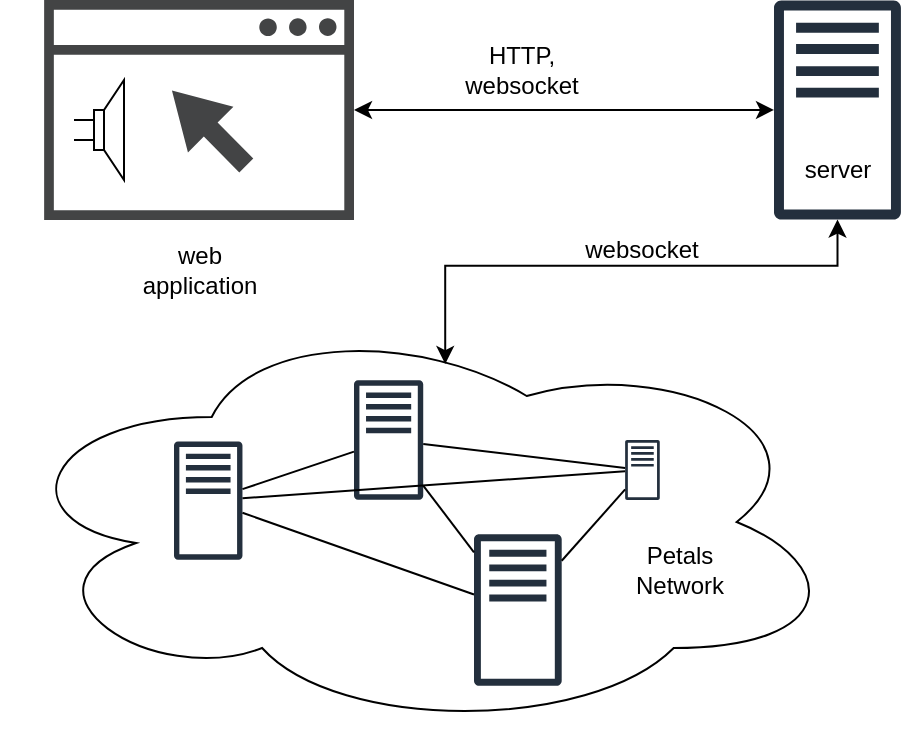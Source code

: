 <mxfile version="21.2.8" type="device" pages="4">
  <diagram name="interactive_agent" id="QBkfYE7tcayN_wwtel-I">
    <mxGraphModel dx="1434" dy="836" grid="1" gridSize="10" guides="1" tooltips="1" connect="1" arrows="1" fold="1" page="1" pageScale="1" pageWidth="1169" pageHeight="827" math="0" shadow="0">
      <root>
        <mxCell id="0" />
        <mxCell id="1" parent="0" />
        <mxCell id="tEsb7tDBGiYdi8axwtda-18" style="edgeStyle=orthogonalEdgeStyle;rounded=0;orthogonalLoop=1;jettySize=auto;html=1;startArrow=classic;startFill=1;" parent="1" source="tEsb7tDBGiYdi8axwtda-1" target="tEsb7tDBGiYdi8axwtda-6" edge="1">
          <mxGeometry relative="1" as="geometry" />
        </mxCell>
        <mxCell id="tEsb7tDBGiYdi8axwtda-1" value="" style="sketch=0;pointerEvents=1;shadow=0;dashed=0;html=1;strokeColor=none;fillColor=#434445;aspect=fixed;labelPosition=center;verticalLabelPosition=bottom;verticalAlign=top;align=center;outlineConnect=0;shape=mxgraph.vvd.web_browser;" parent="1" vertex="1">
          <mxGeometry x="165.07" y="230" width="154.93" height="110" as="geometry" />
        </mxCell>
        <mxCell id="tEsb7tDBGiYdi8axwtda-5" value="" style="ellipse;shape=cloud;whiteSpace=wrap;html=1;" parent="1" vertex="1">
          <mxGeometry x="143.85" y="386" width="420" height="210" as="geometry" />
        </mxCell>
        <mxCell id="tEsb7tDBGiYdi8axwtda-19" style="edgeStyle=orthogonalEdgeStyle;rounded=0;orthogonalLoop=1;jettySize=auto;html=1;entryX=0.528;entryY=0.124;entryDx=0;entryDy=0;entryPerimeter=0;startArrow=classic;startFill=1;" parent="1" source="tEsb7tDBGiYdi8axwtda-6" target="tEsb7tDBGiYdi8axwtda-5" edge="1">
          <mxGeometry relative="1" as="geometry" />
        </mxCell>
        <mxCell id="tEsb7tDBGiYdi8axwtda-6" value="" style="sketch=0;outlineConnect=0;fontColor=#232F3E;gradientColor=none;fillColor=#232F3D;strokeColor=none;dashed=0;verticalLabelPosition=bottom;verticalAlign=top;align=center;html=1;fontSize=12;fontStyle=0;aspect=fixed;pointerEvents=1;shape=mxgraph.aws4.traditional_server;" parent="1" vertex="1">
          <mxGeometry x="530" y="230" width="63.46" height="110" as="geometry" />
        </mxCell>
        <mxCell id="tEsb7tDBGiYdi8axwtda-7" value="" style="sketch=0;outlineConnect=0;fontColor=#232F3E;gradientColor=none;fillColor=#232F3D;strokeColor=none;dashed=0;verticalLabelPosition=bottom;verticalAlign=top;align=center;html=1;fontSize=12;fontStyle=0;aspect=fixed;pointerEvents=1;shape=mxgraph.aws4.traditional_server;" parent="1" vertex="1">
          <mxGeometry x="455.57" y="450" width="17.31" height="30" as="geometry" />
        </mxCell>
        <mxCell id="tEsb7tDBGiYdi8axwtda-8" value="" style="sketch=0;outlineConnect=0;fontColor=#232F3E;gradientColor=none;fillColor=#232F3D;strokeColor=none;dashed=0;verticalLabelPosition=bottom;verticalAlign=top;align=center;html=1;fontSize=12;fontStyle=0;aspect=fixed;pointerEvents=1;shape=mxgraph.aws4.traditional_server;" parent="1" vertex="1">
          <mxGeometry x="230" y="450.66" width="34.23" height="59.34" as="geometry" />
        </mxCell>
        <mxCell id="tEsb7tDBGiYdi8axwtda-9" value="" style="sketch=0;outlineConnect=0;fontColor=#232F3E;gradientColor=none;fillColor=#232F3D;strokeColor=none;dashed=0;verticalLabelPosition=bottom;verticalAlign=top;align=center;html=1;fontSize=12;fontStyle=0;aspect=fixed;pointerEvents=1;shape=mxgraph.aws4.traditional_server;" parent="1" vertex="1">
          <mxGeometry x="380" y="497" width="43.85" height="76" as="geometry" />
        </mxCell>
        <mxCell id="tEsb7tDBGiYdi8axwtda-10" value="" style="sketch=0;outlineConnect=0;fontColor=#232F3E;gradientColor=none;fillColor=#232F3D;strokeColor=none;dashed=0;verticalLabelPosition=bottom;verticalAlign=top;align=center;html=1;fontSize=12;fontStyle=0;aspect=fixed;pointerEvents=1;shape=mxgraph.aws4.traditional_server;" parent="1" vertex="1">
          <mxGeometry x="320" y="420" width="34.61" height="60" as="geometry" />
        </mxCell>
        <mxCell id="tEsb7tDBGiYdi8axwtda-12" value="" style="endArrow=none;html=1;rounded=0;" parent="1" source="tEsb7tDBGiYdi8axwtda-9" target="tEsb7tDBGiYdi8axwtda-7" edge="1">
          <mxGeometry width="50" height="50" relative="1" as="geometry">
            <mxPoint x="700" y="400" as="sourcePoint" />
            <mxPoint x="750" y="350" as="targetPoint" />
          </mxGeometry>
        </mxCell>
        <mxCell id="tEsb7tDBGiYdi8axwtda-13" value="" style="endArrow=none;html=1;rounded=0;" parent="1" source="tEsb7tDBGiYdi8axwtda-10" target="tEsb7tDBGiYdi8axwtda-7" edge="1">
          <mxGeometry width="50" height="50" relative="1" as="geometry">
            <mxPoint x="710" y="410" as="sourcePoint" />
            <mxPoint x="770" y="440" as="targetPoint" />
          </mxGeometry>
        </mxCell>
        <mxCell id="tEsb7tDBGiYdi8axwtda-14" value="" style="endArrow=none;html=1;rounded=0;" parent="1" source="tEsb7tDBGiYdi8axwtda-8" target="tEsb7tDBGiYdi8axwtda-10" edge="1">
          <mxGeometry width="50" height="50" relative="1" as="geometry">
            <mxPoint x="720" y="420" as="sourcePoint" />
            <mxPoint x="770" y="370" as="targetPoint" />
          </mxGeometry>
        </mxCell>
        <mxCell id="tEsb7tDBGiYdi8axwtda-15" value="" style="endArrow=none;html=1;rounded=0;" parent="1" source="tEsb7tDBGiYdi8axwtda-10" target="tEsb7tDBGiYdi8axwtda-9" edge="1">
          <mxGeometry width="50" height="50" relative="1" as="geometry">
            <mxPoint x="730" y="430" as="sourcePoint" />
            <mxPoint x="780" y="380" as="targetPoint" />
          </mxGeometry>
        </mxCell>
        <mxCell id="tEsb7tDBGiYdi8axwtda-16" value="" style="endArrow=none;html=1;rounded=0;" parent="1" source="tEsb7tDBGiYdi8axwtda-9" target="tEsb7tDBGiYdi8axwtda-8" edge="1">
          <mxGeometry width="50" height="50" relative="1" as="geometry">
            <mxPoint x="740" y="440" as="sourcePoint" />
            <mxPoint x="790" y="390" as="targetPoint" />
          </mxGeometry>
        </mxCell>
        <mxCell id="tEsb7tDBGiYdi8axwtda-17" value="" style="endArrow=none;html=1;rounded=0;" parent="1" source="tEsb7tDBGiYdi8axwtda-8" target="tEsb7tDBGiYdi8axwtda-7" edge="1">
          <mxGeometry width="50" height="50" relative="1" as="geometry">
            <mxPoint x="750" y="450" as="sourcePoint" />
            <mxPoint x="650" y="510" as="targetPoint" />
          </mxGeometry>
        </mxCell>
        <mxCell id="tEsb7tDBGiYdi8axwtda-20" value="Petals Network" style="text;html=1;strokeColor=none;fillColor=none;align=center;verticalAlign=middle;whiteSpace=wrap;rounded=0;" parent="1" vertex="1">
          <mxGeometry x="452.69" y="500" width="60" height="30" as="geometry" />
        </mxCell>
        <mxCell id="tEsb7tDBGiYdi8axwtda-21" value="websocket" style="text;html=1;strokeColor=none;fillColor=none;align=center;verticalAlign=middle;whiteSpace=wrap;rounded=0;" parent="1" vertex="1">
          <mxGeometry x="434.23" y="340" width="60" height="30" as="geometry" />
        </mxCell>
        <mxCell id="tEsb7tDBGiYdi8axwtda-22" value="HTTP, websocket" style="text;html=1;strokeColor=none;fillColor=none;align=center;verticalAlign=middle;whiteSpace=wrap;rounded=0;" parent="1" vertex="1">
          <mxGeometry x="374.23" y="250" width="60" height="30" as="geometry" />
        </mxCell>
        <mxCell id="tEsb7tDBGiYdi8axwtda-23" value="server" style="text;html=1;strokeColor=none;fillColor=none;align=center;verticalAlign=middle;whiteSpace=wrap;rounded=0;" parent="1" vertex="1">
          <mxGeometry x="531.73" y="300" width="60" height="30" as="geometry" />
        </mxCell>
        <mxCell id="tEsb7tDBGiYdi8axwtda-24" value="web application" style="text;html=1;strokeColor=none;fillColor=none;align=center;verticalAlign=middle;whiteSpace=wrap;rounded=0;" parent="1" vertex="1">
          <mxGeometry x="212.53" y="350" width="60" height="30" as="geometry" />
        </mxCell>
        <mxCell id="4lF3FZ41PqaCdhH6p4sq-1" value="" style="pointerEvents=1;verticalLabelPosition=bottom;shadow=0;dashed=0;align=center;html=1;verticalAlign=top;shape=mxgraph.electrical.electro-mechanical.loudspeaker;" parent="1" vertex="1">
          <mxGeometry x="180" y="270" width="25" height="50" as="geometry" />
        </mxCell>
      </root>
    </mxGraphModel>
  </diagram>
  <diagram id="JfxMVVEUDMP7B0Ev1eAB" name="facial_recognition_system">
    <mxGraphModel dx="1434" dy="836" grid="1" gridSize="10" guides="1" tooltips="1" connect="1" arrows="1" fold="1" page="1" pageScale="1" pageWidth="1169" pageHeight="827" math="0" shadow="0">
      <root>
        <mxCell id="0" />
        <mxCell id="1" parent="0" />
        <mxCell id="_FgdOw06S7kGgFGvocNh-1" style="edgeStyle=orthogonalEdgeStyle;rounded=0;orthogonalLoop=1;jettySize=auto;html=1;startArrow=classic;startFill=1;" parent="1" source="_FgdOw06S7kGgFGvocNh-2" target="_FgdOw06S7kGgFGvocNh-5" edge="1">
          <mxGeometry relative="1" as="geometry" />
        </mxCell>
        <mxCell id="_FgdOw06S7kGgFGvocNh-2" value="" style="sketch=0;pointerEvents=1;shadow=0;dashed=0;html=1;strokeColor=none;fillColor=#434445;aspect=fixed;labelPosition=center;verticalLabelPosition=bottom;verticalAlign=top;align=center;outlineConnect=0;shape=mxgraph.vvd.web_browser;" parent="1" vertex="1">
          <mxGeometry x="210" y="230" width="154.93" height="110" as="geometry" />
        </mxCell>
        <mxCell id="_FgdOw06S7kGgFGvocNh-26" style="edgeStyle=orthogonalEdgeStyle;rounded=0;orthogonalLoop=1;jettySize=auto;html=1;startArrow=classic;startFill=1;" parent="1" source="_FgdOw06S7kGgFGvocNh-5" target="_FgdOw06S7kGgFGvocNh-25" edge="1">
          <mxGeometry relative="1" as="geometry" />
        </mxCell>
        <mxCell id="_FgdOw06S7kGgFGvocNh-5" value="" style="sketch=0;outlineConnect=0;fontColor=#232F3E;gradientColor=none;fillColor=#232F3D;strokeColor=none;dashed=0;verticalLabelPosition=bottom;verticalAlign=top;align=center;html=1;fontSize=12;fontStyle=0;aspect=fixed;pointerEvents=1;shape=mxgraph.aws4.traditional_server;" parent="1" vertex="1">
          <mxGeometry x="530" y="230" width="63.46" height="110" as="geometry" />
        </mxCell>
        <mxCell id="_FgdOw06S7kGgFGvocNh-18" value="HTTP, websocket" style="text;html=1;strokeColor=none;fillColor=none;align=center;verticalAlign=middle;whiteSpace=wrap;rounded=0;" parent="1" vertex="1">
          <mxGeometry x="430" y="250" width="60" height="30" as="geometry" />
        </mxCell>
        <mxCell id="_FgdOw06S7kGgFGvocNh-19" value="webserver" style="text;html=1;strokeColor=none;fillColor=none;align=center;verticalAlign=middle;whiteSpace=wrap;rounded=0;" parent="1" vertex="1">
          <mxGeometry x="470" y="310" width="60" height="30" as="geometry" />
        </mxCell>
        <mxCell id="_FgdOw06S7kGgFGvocNh-20" value="web application" style="text;html=1;strokeColor=none;fillColor=none;align=center;verticalAlign=middle;whiteSpace=wrap;rounded=0;" parent="1" vertex="1">
          <mxGeometry x="257.46" y="350" width="60" height="30" as="geometry" />
        </mxCell>
        <mxCell id="_FgdOw06S7kGgFGvocNh-23" value="" style="shape=mxgraph.signs.tech.video_camera;html=1;pointerEvents=1;fillColor=#000000;strokeColor=none;verticalLabelPosition=bottom;verticalAlign=top;align=center;" parent="1" vertex="1">
          <mxGeometry x="220" y="300" width="50" height="20" as="geometry" />
        </mxCell>
        <mxCell id="_FgdOw06S7kGgFGvocNh-25" value="" style="shape=datastore;whiteSpace=wrap;html=1;" parent="1" vertex="1">
          <mxGeometry x="531.73" y="370" width="60" height="60" as="geometry" />
        </mxCell>
        <mxCell id="_FgdOw06S7kGgFGvocNh-27" value="face embeddings" style="text;html=1;strokeColor=none;fillColor=none;align=center;verticalAlign=middle;whiteSpace=wrap;rounded=0;" parent="1" vertex="1">
          <mxGeometry x="440" y="385" width="80" height="30" as="geometry" />
        </mxCell>
      </root>
    </mxGraphModel>
  </diagram>
  <diagram id="U7ULDTO3szXY4V5rM9LT" name="canny_interactive_agent">
    <mxGraphModel dx="1247" dy="727" grid="1" gridSize="10" guides="1" tooltips="1" connect="1" arrows="1" fold="1" page="1" pageScale="1" pageWidth="1169" pageHeight="827" math="0" shadow="0">
      <root>
        <mxCell id="0" />
        <mxCell id="1" parent="0" />
        <mxCell id="DdRa9whchyb4AeuoqsYr-3" value="" style="endArrow=classic;html=1;rounded=0;" edge="1" parent="1">
          <mxGeometry width="50" height="50" relative="1" as="geometry">
            <mxPoint x="120" y="400" as="sourcePoint" />
            <mxPoint x="120" y="40" as="targetPoint" />
          </mxGeometry>
        </mxCell>
        <mxCell id="DdRa9whchyb4AeuoqsYr-4" value="" style="endArrow=classic;html=1;rounded=0;" edge="1" parent="1">
          <mxGeometry width="50" height="50" relative="1" as="geometry">
            <mxPoint x="120" y="240" as="sourcePoint" />
            <mxPoint x="520" y="240" as="targetPoint" />
          </mxGeometry>
        </mxCell>
        <mxCell id="DdRa9whchyb4AeuoqsYr-9" value="" style="curved=1;endArrow=none;html=1;rounded=0;endFill=0;" edge="1" parent="1">
          <mxGeometry width="50" height="50" relative="1" as="geometry">
            <mxPoint x="150" y="210" as="sourcePoint" />
            <mxPoint x="500" y="80" as="targetPoint" />
            <Array as="points">
              <mxPoint x="270" y="70" />
              <mxPoint x="440" y="460" />
            </Array>
          </mxGeometry>
        </mxCell>
        <mxCell id="DdRa9whchyb4AeuoqsYr-10" value="&lt;b&gt;Usability&lt;/b&gt;" style="text;html=1;strokeColor=none;fillColor=none;align=center;verticalAlign=middle;whiteSpace=wrap;rounded=0;rotation=-90;" vertex="1" parent="1">
          <mxGeometry x="80" y="120" width="60" height="30" as="geometry" />
        </mxCell>
        <mxCell id="DdRa9whchyb4AeuoqsYr-12" value="&lt;b&gt;Flexibility&lt;br&gt;&lt;/b&gt;" style="text;html=1;strokeColor=none;fillColor=none;align=center;verticalAlign=middle;whiteSpace=wrap;rounded=0;rotation=0;" vertex="1" parent="1">
          <mxGeometry x="260" y="240" width="60" height="30" as="geometry" />
        </mxCell>
        <mxCell id="DdRa9whchyb4AeuoqsYr-13" value="" style="endArrow=classic;html=1;rounded=0;" edge="1" parent="1" source="DdRa9whchyb4AeuoqsYr-19">
          <mxGeometry width="50" height="50" relative="1" as="geometry">
            <mxPoint x="180" y="280" as="sourcePoint" />
            <mxPoint x="150" y="210" as="targetPoint" />
          </mxGeometry>
        </mxCell>
        <mxCell id="DdRa9whchyb4AeuoqsYr-14" value="Structured Dialog" style="text;html=1;strokeColor=none;fillColor=none;align=center;verticalAlign=middle;whiteSpace=wrap;rounded=0;rotation=0;" vertex="1" parent="1">
          <mxGeometry x="150" y="290" width="60" height="30" as="geometry" />
        </mxCell>
        <mxCell id="DdRa9whchyb4AeuoqsYr-15" value="" style="endArrow=classic;html=1;rounded=0;" edge="1" parent="1">
          <mxGeometry width="50" height="50" relative="1" as="geometry">
            <mxPoint x="186" y="125" as="sourcePoint" />
            <mxPoint x="206.0" y="155.0" as="targetPoint" />
          </mxGeometry>
        </mxCell>
        <mxCell id="DdRa9whchyb4AeuoqsYr-16" value="Natural Language/&lt;br&gt;Dialog" style="text;html=1;strokeColor=none;fillColor=none;align=center;verticalAlign=middle;whiteSpace=wrap;rounded=0;rotation=0;" vertex="1" parent="1">
          <mxGeometry x="160" y="70" width="60" height="60" as="geometry" />
        </mxCell>
        <mxCell id="DdRa9whchyb4AeuoqsYr-17" value="Human Like" style="text;html=1;strokeColor=none;fillColor=none;align=center;verticalAlign=middle;whiteSpace=wrap;rounded=0;rotation=0;" vertex="1" parent="1">
          <mxGeometry x="410" y="60" width="60" height="40" as="geometry" />
        </mxCell>
        <mxCell id="DdRa9whchyb4AeuoqsYr-18" value="" style="endArrow=classic;html=1;rounded=0;exitX=1;exitY=0.5;exitDx=0;exitDy=0;" edge="1" parent="1">
          <mxGeometry width="50" height="50" relative="1" as="geometry">
            <mxPoint x="464.0" y="80.0" as="sourcePoint" />
            <mxPoint x="494.0" y="80.0" as="targetPoint" />
          </mxGeometry>
        </mxCell>
        <mxCell id="DdRa9whchyb4AeuoqsYr-20" value="" style="endArrow=classic;html=1;rounded=0;entryX=0.707;entryY=0.929;entryDx=0;entryDy=0;entryPerimeter=0;" edge="1" parent="1">
          <mxGeometry width="50" height="50" relative="1" as="geometry">
            <mxPoint x="182" y="286" as="sourcePoint" />
            <mxPoint x="152" y="216" as="targetPoint" />
          </mxGeometry>
        </mxCell>
        <mxCell id="DdRa9whchyb4AeuoqsYr-19" value="" style="shape=waypoint;sketch=0;fillStyle=solid;size=6;pointerEvents=1;points=[];fillColor=none;resizable=0;rotatable=0;perimeter=centerPerimeter;snapToPoint=1;" vertex="1" parent="1">
          <mxGeometry x="140" y="200" width="20" height="20" as="geometry" />
        </mxCell>
        <mxCell id="DdRa9whchyb4AeuoqsYr-21" value="" style="shape=waypoint;sketch=0;fillStyle=solid;size=6;pointerEvents=1;points=[];fillColor=none;resizable=0;rotatable=0;perimeter=centerPerimeter;snapToPoint=1;" vertex="1" parent="1">
          <mxGeometry x="200" y="150" width="20" height="20" as="geometry" />
        </mxCell>
        <mxCell id="DdRa9whchyb4AeuoqsYr-22" value="" style="shape=waypoint;sketch=0;fillStyle=solid;size=6;pointerEvents=1;points=[];fillColor=none;resizable=0;rotatable=0;perimeter=centerPerimeter;snapToPoint=1;" vertex="1" parent="1">
          <mxGeometry x="490" y="70" width="20" height="20" as="geometry" />
        </mxCell>
        <mxCell id="DdRa9whchyb4AeuoqsYr-23" value="" style="shape=waypoint;sketch=0;fillStyle=solid;size=6;pointerEvents=1;points=[];fillColor=none;resizable=0;rotatable=0;perimeter=centerPerimeter;snapToPoint=1;" vertex="1" parent="1">
          <mxGeometry x="360" y="100" width="20" height="20" as="geometry" />
        </mxCell>
        <mxCell id="DdRa9whchyb4AeuoqsYr-28" value="Technological&lt;br&gt;Gap" style="text;html=1;strokeColor=none;fillColor=none;align=center;verticalAlign=middle;whiteSpace=wrap;rounded=0;rotation=0;" vertex="1" parent="1">
          <mxGeometry x="270" y="80" width="60" height="40" as="geometry" />
        </mxCell>
        <mxCell id="DdRa9whchyb4AeuoqsYr-29" value="" style="endArrow=classic;html=1;rounded=0;exitX=1;exitY=0.5;exitDx=0;exitDy=0;" edge="1" parent="1">
          <mxGeometry width="50" height="50" relative="1" as="geometry">
            <mxPoint x="333.0" y="109.0" as="sourcePoint" />
            <mxPoint x="363.0" y="109.0" as="targetPoint" />
          </mxGeometry>
        </mxCell>
      </root>
    </mxGraphModel>
  </diagram>
  <diagram id="7dH9mZZWTTU908PkIfGO" name="generic_architecture">
    <mxGraphModel dx="583" dy="345" grid="1" gridSize="10" guides="1" tooltips="1" connect="1" arrows="1" fold="1" page="1" pageScale="1" pageWidth="1169" pageHeight="827" math="0" shadow="0">
      <root>
        <mxCell id="0" />
        <mxCell id="1" parent="0" />
        <mxCell id="Ve1gQ4241AMQgEvfitW9-58" style="edgeStyle=orthogonalEdgeStyle;rounded=0;orthogonalLoop=1;jettySize=auto;html=1;exitX=1;exitY=0.75;exitDx=0;exitDy=0;entryX=0;entryY=0.75;entryDx=0;entryDy=0;" edge="1" parent="1" source="Ve1gQ4241AMQgEvfitW9-47" target="Ve1gQ4241AMQgEvfitW9-23">
          <mxGeometry relative="1" as="geometry">
            <Array as="points">
              <mxPoint x="550" y="370" />
              <mxPoint x="550" y="348" />
            </Array>
          </mxGeometry>
        </mxCell>
        <mxCell id="Ve1gQ4241AMQgEvfitW9-47" value="" style="rounded=0;whiteSpace=wrap;html=1;dashed=1;" vertex="1" parent="1">
          <mxGeometry x="340" y="250" width="200" height="160" as="geometry" />
        </mxCell>
        <mxCell id="Ve1gQ4241AMQgEvfitW9-2" value="" style="rounded=0;whiteSpace=wrap;html=1;" vertex="1" parent="1">
          <mxGeometry x="240" y="30" width="470" height="200" as="geometry" />
        </mxCell>
        <mxCell id="Ve1gQ4241AMQgEvfitW9-29" style="edgeStyle=orthogonalEdgeStyle;rounded=0;orthogonalLoop=1;jettySize=auto;html=1;" edge="1" parent="1" source="Ve1gQ4241AMQgEvfitW9-3">
          <mxGeometry relative="1" as="geometry">
            <mxPoint x="220" y="150" as="targetPoint" />
          </mxGeometry>
        </mxCell>
        <mxCell id="Ve1gQ4241AMQgEvfitW9-3" value="Speech&lt;br&gt;Generation&lt;br&gt;(TTS)" style="rounded=0;whiteSpace=wrap;html=1;" vertex="1" parent="1">
          <mxGeometry x="260" y="120" width="120" height="60" as="geometry" />
        </mxCell>
        <mxCell id="Ve1gQ4241AMQgEvfitW9-32" style="edgeStyle=orthogonalEdgeStyle;rounded=0;orthogonalLoop=1;jettySize=auto;html=1;" edge="1" parent="1" source="Ve1gQ4241AMQgEvfitW9-4" target="Ve1gQ4241AMQgEvfitW9-3">
          <mxGeometry relative="1" as="geometry" />
        </mxCell>
        <mxCell id="Ve1gQ4241AMQgEvfitW9-4" value="Natural Language Generation&lt;br&gt;(NLG)" style="rounded=0;whiteSpace=wrap;html=1;" vertex="1" parent="1">
          <mxGeometry x="420" y="120" width="120" height="60" as="geometry" />
        </mxCell>
        <mxCell id="Ve1gQ4241AMQgEvfitW9-34" style="edgeStyle=orthogonalEdgeStyle;rounded=0;orthogonalLoop=1;jettySize=auto;html=1;exitX=1;exitY=0.5;exitDx=0;exitDy=0;entryX=0;entryY=0.5;entryDx=0;entryDy=0;" edge="1" parent="1" source="Ve1gQ4241AMQgEvfitW9-5" target="Ve1gQ4241AMQgEvfitW9-6">
          <mxGeometry relative="1" as="geometry" />
        </mxCell>
        <mxCell id="Ve1gQ4241AMQgEvfitW9-5" value="Speech&lt;br&gt;Recognition&lt;br&gt;(ASR)" style="rounded=0;whiteSpace=wrap;html=1;" vertex="1" parent="1">
          <mxGeometry x="260" y="40" width="120" height="60" as="geometry" />
        </mxCell>
        <mxCell id="Ve1gQ4241AMQgEvfitW9-59" style="edgeStyle=orthogonalEdgeStyle;rounded=0;orthogonalLoop=1;jettySize=auto;html=1;entryX=0.002;entryY=0.214;entryDx=0;entryDy=0;entryPerimeter=0;" edge="1" parent="1" source="Ve1gQ4241AMQgEvfitW9-6" target="Ve1gQ4241AMQgEvfitW9-7">
          <mxGeometry relative="1" as="geometry">
            <Array as="points">
              <mxPoint x="560" y="70" />
              <mxPoint x="560" y="70" />
            </Array>
          </mxGeometry>
        </mxCell>
        <mxCell id="Ve1gQ4241AMQgEvfitW9-6" value="Natural Language Understanding&lt;br&gt;(NLU)" style="rounded=0;whiteSpace=wrap;html=1;" vertex="1" parent="1">
          <mxGeometry x="420" y="40" width="120" height="60" as="geometry" />
        </mxCell>
        <mxCell id="Ve1gQ4241AMQgEvfitW9-55" style="edgeStyle=orthogonalEdgeStyle;rounded=0;orthogonalLoop=1;jettySize=auto;html=1;exitX=0.25;exitY=1;exitDx=0;exitDy=0;entryX=0.25;entryY=0;entryDx=0;entryDy=0;startArrow=classic;startFill=1;endArrow=none;endFill=0;" edge="1" parent="1" source="Ve1gQ4241AMQgEvfitW9-7" target="Ve1gQ4241AMQgEvfitW9-23">
          <mxGeometry relative="1" as="geometry" />
        </mxCell>
        <mxCell id="Ve1gQ4241AMQgEvfitW9-60" style="edgeStyle=orthogonalEdgeStyle;rounded=0;orthogonalLoop=1;jettySize=auto;html=1;exitX=0;exitY=0.75;exitDx=0;exitDy=0;" edge="1" parent="1" source="Ve1gQ4241AMQgEvfitW9-7" target="Ve1gQ4241AMQgEvfitW9-4">
          <mxGeometry relative="1" as="geometry">
            <Array as="points">
              <mxPoint x="570" y="150" />
            </Array>
          </mxGeometry>
        </mxCell>
        <mxCell id="Ve1gQ4241AMQgEvfitW9-7" value="Dialog&lt;br&gt;Manager" style="rounded=0;whiteSpace=wrap;html=1;" vertex="1" parent="1">
          <mxGeometry x="570" y="40" width="120" height="140" as="geometry" />
        </mxCell>
        <mxCell id="Ve1gQ4241AMQgEvfitW9-14" value="Interactive Agent" style="text;html=1;strokeColor=none;fillColor=none;align=center;verticalAlign=middle;whiteSpace=wrap;rounded=0;" vertex="1" parent="1">
          <mxGeometry x="260" y="190" width="100" height="30" as="geometry" />
        </mxCell>
        <mxCell id="Ve1gQ4241AMQgEvfitW9-15" value="" style="shape=mxgraph.arrows2.wedgeArrowDashed2;html=1;bendable=0;startWidth=13.103;stepSize=15;rounded=0;entryX=0.945;entryY=0.45;entryDx=0;entryDy=0;entryPerimeter=0;" edge="1" parent="1" target="Ve1gQ4241AMQgEvfitW9-27">
          <mxGeometry width="100" height="100" relative="1" as="geometry">
            <mxPoint x="190" y="78" as="sourcePoint" />
            <mxPoint x="160" y="79.66" as="targetPoint" />
          </mxGeometry>
        </mxCell>
        <mxCell id="Ve1gQ4241AMQgEvfitW9-17" value="User" style="shape=umlActor;verticalLabelPosition=bottom;verticalAlign=top;html=1;outlineConnect=0;" vertex="1" parent="1">
          <mxGeometry x="30" y="90" width="65" height="130" as="geometry" />
        </mxCell>
        <mxCell id="Ve1gQ4241AMQgEvfitW9-54" style="edgeStyle=orthogonalEdgeStyle;rounded=0;orthogonalLoop=1;jettySize=auto;html=1;exitX=0.75;exitY=0;exitDx=0;exitDy=0;entryX=0.75;entryY=1;entryDx=0;entryDy=0;endArrow=none;endFill=0;startArrow=classic;startFill=1;" edge="1" parent="1" source="Ve1gQ4241AMQgEvfitW9-23" target="Ve1gQ4241AMQgEvfitW9-7">
          <mxGeometry relative="1" as="geometry" />
        </mxCell>
        <mxCell id="Ve1gQ4241AMQgEvfitW9-56" style="edgeStyle=orthogonalEdgeStyle;rounded=0;orthogonalLoop=1;jettySize=auto;html=1;exitX=0;exitY=0.25;exitDx=0;exitDy=0;entryX=1.002;entryY=0.2;entryDx=0;entryDy=0;entryPerimeter=0;" edge="1" parent="1" source="Ve1gQ4241AMQgEvfitW9-23" target="Ve1gQ4241AMQgEvfitW9-47">
          <mxGeometry relative="1" as="geometry" />
        </mxCell>
        <mxCell id="Ve1gQ4241AMQgEvfitW9-23" value="Digital Systems&lt;br&gt;(Online API, Local Computer Vision Algorithms, etc.)" style="rounded=0;whiteSpace=wrap;html=1;" vertex="1" parent="1">
          <mxGeometry x="570" y="250" width="120" height="130" as="geometry" />
        </mxCell>
        <mxCell id="Ve1gQ4241AMQgEvfitW9-26" value="" style="pointerEvents=1;verticalLabelPosition=bottom;shadow=0;dashed=0;align=center;html=1;verticalAlign=top;shape=mxgraph.electrical.electro-mechanical.loudspeaker;rotation=-180;" vertex="1" parent="1">
          <mxGeometry x="195" y="125" width="25" height="50" as="geometry" />
        </mxCell>
        <mxCell id="Ve1gQ4241AMQgEvfitW9-27" value="..." style="whiteSpace=wrap;html=1;shape=mxgraph.basic.oval_callout" vertex="1" parent="1">
          <mxGeometry x="80" y="60" width="70" height="40" as="geometry" />
        </mxCell>
        <mxCell id="Ve1gQ4241AMQgEvfitW9-31" style="edgeStyle=orthogonalEdgeStyle;rounded=0;orthogonalLoop=1;jettySize=auto;html=1;" edge="1" parent="1" source="Ve1gQ4241AMQgEvfitW9-28" target="Ve1gQ4241AMQgEvfitW9-5">
          <mxGeometry relative="1" as="geometry" />
        </mxCell>
        <mxCell id="Ve1gQ4241AMQgEvfitW9-28" value="" style="html=1;verticalLabelPosition=bottom;align=center;labelBackgroundColor=#ffffff;verticalAlign=top;strokeWidth=1;strokeColor=#000000;shadow=0;dashed=0;shape=mxgraph.ios7.icons.microphone;" vertex="1" parent="1">
          <mxGeometry x="201.5" y="55" width="12" height="30" as="geometry" />
        </mxCell>
        <mxCell id="Ve1gQ4241AMQgEvfitW9-39" value="" style="shape=mxgraph.arrows2.wedgeArrowDashed2;html=1;bendable=0;startWidth=22.857;stepSize=15;rounded=0;" edge="1" parent="1">
          <mxGeometry width="100" height="100" relative="1" as="geometry">
            <mxPoint x="110" y="130" as="sourcePoint" />
            <mxPoint x="190" y="150" as="targetPoint" />
          </mxGeometry>
        </mxCell>
        <mxCell id="Ve1gQ4241AMQgEvfitW9-40" value="M" style="verticalLabelPosition=middle;shadow=0;dashed=0;align=center;html=1;verticalAlign=middle;strokeWidth=1;shape=ellipse;aspect=fixed;fontSize=35;" vertex="1" parent="1">
          <mxGeometry x="453.18" y="258" width="60" height="60" as="geometry" />
        </mxCell>
        <mxCell id="Ve1gQ4241AMQgEvfitW9-41" value="" style="html=1;verticalLabelPosition=bottom;align=center;labelBackgroundColor=#ffffff;verticalAlign=top;strokeWidth=1;strokeColor=#000000;shadow=0;dashed=0;shape=mxgraph.ios7.icons.lightbulb;" vertex="1" parent="1">
          <mxGeometry x="427.83" y="334" width="30.71" height="40" as="geometry" />
        </mxCell>
        <mxCell id="Ve1gQ4241AMQgEvfitW9-44" value="" style="sketch=0;outlineConnect=0;fontColor=#232F3E;gradientColor=none;fillColor=#000000;strokeColor=none;dashed=0;verticalLabelPosition=bottom;verticalAlign=top;align=center;html=1;fontSize=12;fontStyle=0;aspect=fixed;pointerEvents=1;shape=mxgraph.aws4.iot_thing_vibration_sensor;" vertex="1" parent="1">
          <mxGeometry x="347.82" y="326" width="56" height="56" as="geometry" />
        </mxCell>
        <mxCell id="Ve1gQ4241AMQgEvfitW9-46" value="" style="sketch=0;outlineConnect=0;fontColor=#232F3E;gradientColor=none;fillColor=#000000;strokeColor=none;dashed=0;verticalLabelPosition=bottom;verticalAlign=top;align=center;html=1;fontSize=12;fontStyle=0;aspect=fixed;pointerEvents=1;shape=mxgraph.aws4.iot_thing_temperature_humidity_sensor;strokeWidth=1;" vertex="1" parent="1">
          <mxGeometry x="346.82" y="258" width="58" height="58" as="geometry" />
        </mxCell>
        <mxCell id="Ve1gQ4241AMQgEvfitW9-52" value="Physical actuators and sensors" style="text;html=1;strokeColor=none;fillColor=none;align=center;verticalAlign=middle;whiteSpace=wrap;rounded=0;" vertex="1" parent="1">
          <mxGeometry x="345" y="382" width="170" height="30" as="geometry" />
        </mxCell>
        <mxCell id="Ve1gQ4241AMQgEvfitW9-63" value="" style="sketch=0;outlineConnect=0;fontColor=#232F3E;gradientColor=none;strokeColor=#232F3E;fillColor=#ffffff;dashed=0;verticalLabelPosition=bottom;verticalAlign=top;align=center;html=1;fontSize=12;fontStyle=0;aspect=fixed;shape=mxgraph.aws4.resourceIcon;resIcon=mxgraph.aws4.camera;" vertex="1" parent="1">
          <mxGeometry x="480" y="326" width="60" height="60" as="geometry" />
        </mxCell>
      </root>
    </mxGraphModel>
  </diagram>
</mxfile>
